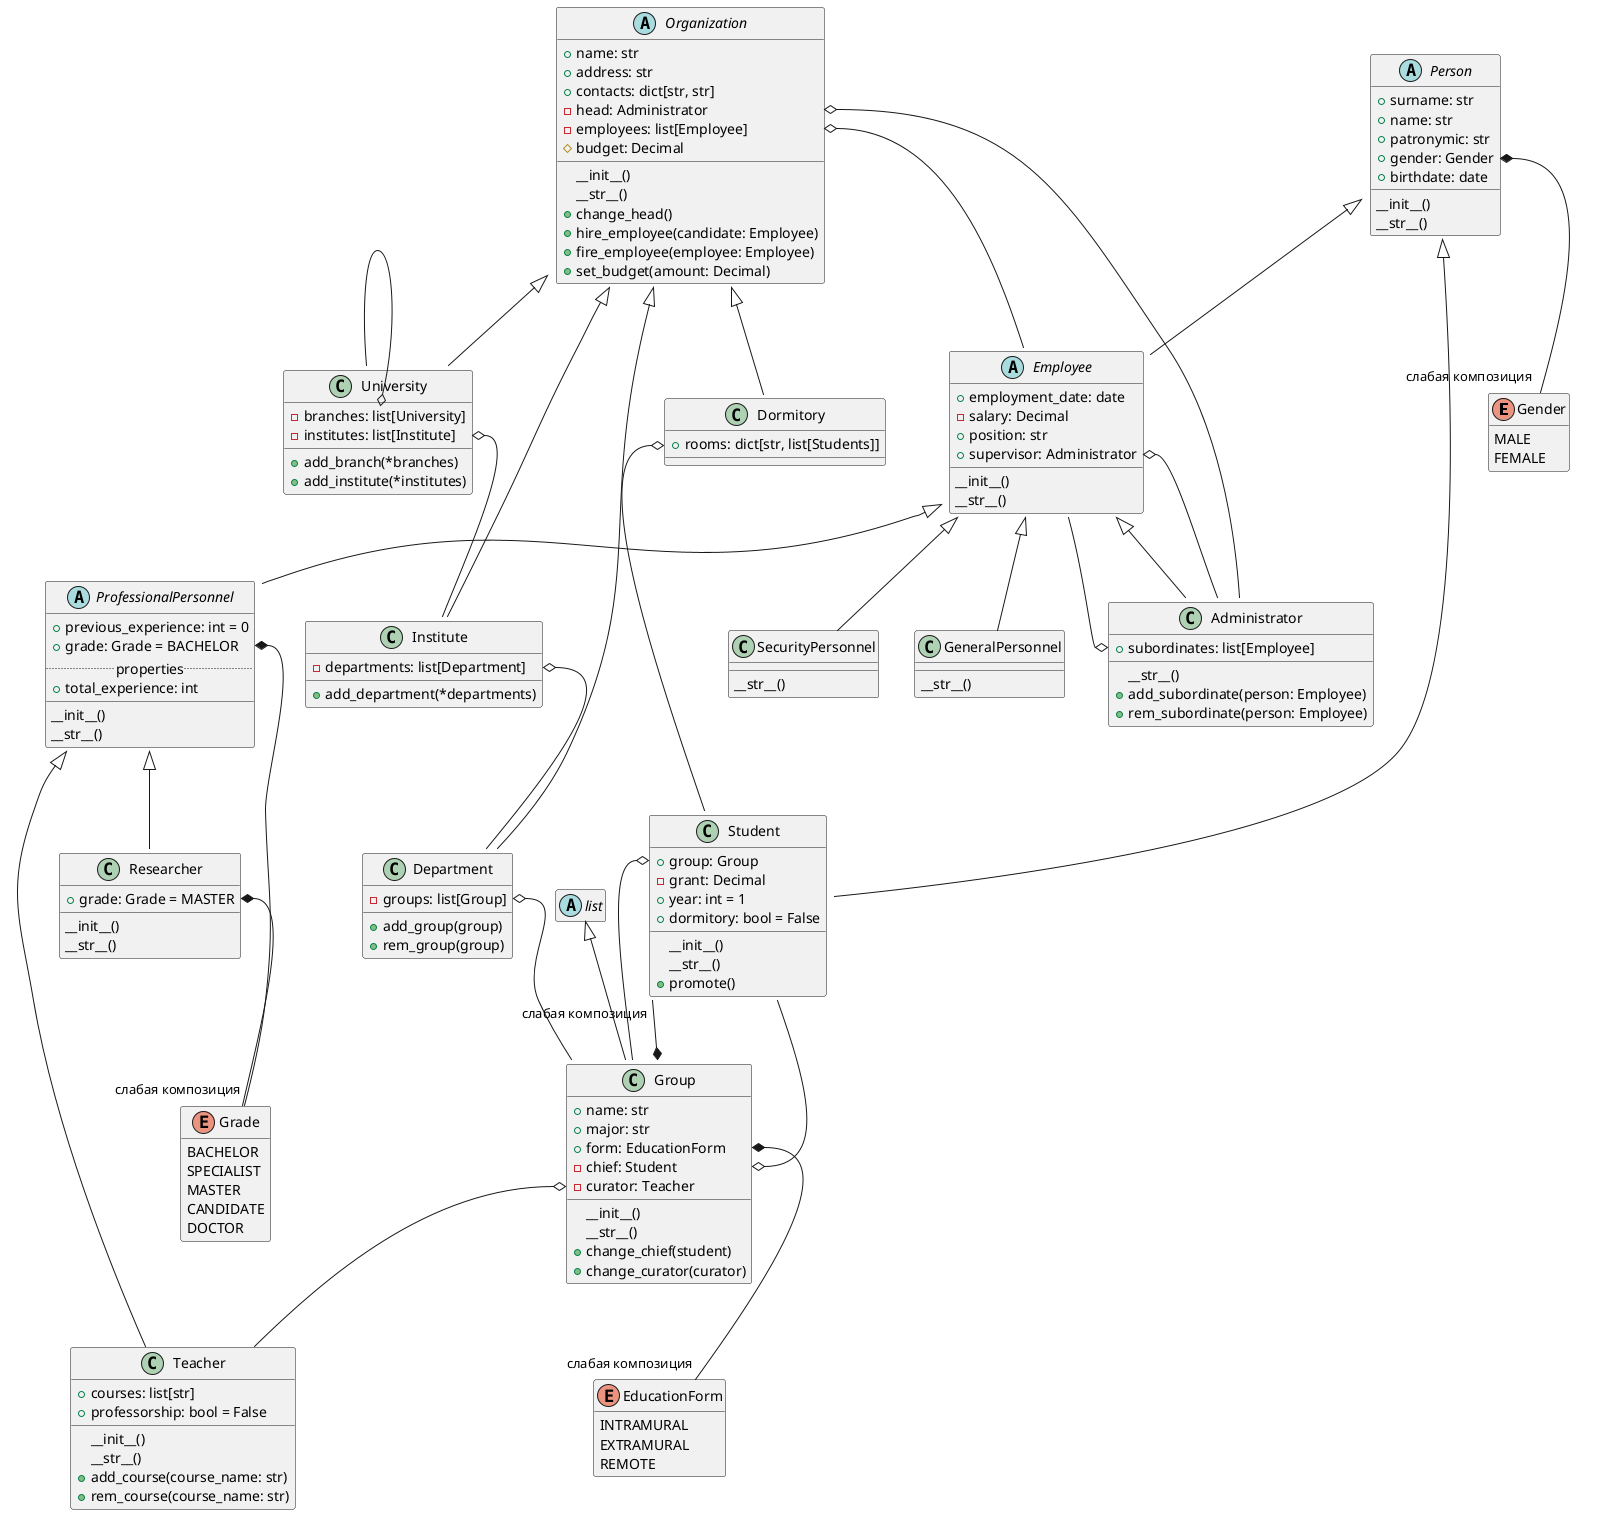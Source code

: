 @startuml

hide enum empty members

enum Gender {
    MALE
    FEMALE
}

enum Grade {
    BACHELOR
    SPECIALIST
    MASTER
    CANDIDATE
    DOCTOR
}

enum EducationForm {
    INTRAMURAL
    EXTRAMURAL
    REMOTE
}


abstract class Organization {
    +name: str
    +address: str
    +contacts: dict[str, str]
    -head: Administrator
    -employees: list[Employee]
    #budget: Decimal
    __init__()
    __str__()
    +change_head()
    +hire_employee(candidate: Employee)
    +fire_employee(employee: Employee)
    +set_budget(amount: Decimal)
}
Organization <|-- University
Organization <|-- Dormitory
Organization <|-- Institute
Organization <|-- Department
Organization::head o-- Administrator
Organization::employees o-- Employee


class University {
    -branches: list[University]
    -institutes: list[Institute]
    +add_branch(*branches)
    +add_institute(*institutes)
}
University::branches o-- University
University::institutes o-- Institute


class Dormitory {
    +rooms: dict[str, list[Students]]
}
Dormitory::rooms o-- Student


class Institute {
    -departments: list[Department]
    +add_department(*departments)
}
Institute::departments o-- Department


class Department {
    -groups: list[Group]
    +add_group(group)
    +rem_group(group)
}
Department::groups o-- Group


abstract class list
hide list empty members
list <|-- Group


class Group {
    +name: str
    +major: str
    +form: EducationForm
    -chief: Student
    -curator: Teacher
    __init__()
    __str__()
    +change_chief(student)
    +change_curator(curator)
}
Group *-- "слабая композиция" Student
Group::form *-- "слабая композиция" EducationForm
Group::chief o-- Student
Group::curator o-- Teacher


class Student {
    +group: Group
    -grant: Decimal
    +year: int = 1
    +dormitory: bool = False
    __init__()
    __str__()
    +promote()
}
Student::group o-- Group


class Teacher {
    +courses: list[str]
    +professorship: bool = False
    __init__()
    __str__()
    +add_course(course_name: str)
    +rem_course(course_name: str)
}


class Researcher {
    +grade: Grade = MASTER
    __init__()
    __str__()
}
Researcher::grade *-- Grade


abstract class ProfessionalPersonnel {
    +previous_experience: int = 0
    +grade: Grade = BACHELOR
    .. properties ..
    +total_experience: int
    __
    __init__()
    __str__()
}
ProfessionalPersonnel <|-- Teacher
ProfessionalPersonnel <|-- Researcher
ProfessionalPersonnel::grade *-- "слабая композиция" Grade


class Administrator {
    +subordinates: list[Employee]
    __str__()
    +add_subordinate(person: Employee)
    +rem_subordinate(person: Employee)
}
Administrator::subordinates o-- Employee


class SecurityPersonnel
SecurityPersonnel : __str__()


class GeneralPersonnel
GeneralPersonnel : __str__()


abstract class Employee {
    +employment_date: date
    -salary: Decimal
    +position: str
    +supervisor: Administrator
    __init__()
    __str__()
}
Employee <|-- GeneralPersonnel
Employee <|-- SecurityPersonnel
Employee <|-- Administrator
Employee <|-- ProfessionalPersonnel
Employee::supervisor o-- Administrator


abstract class Person {
    +surname: str
    +name: str
    +patronymic: str
    +gender: Gender
    +birthdate: date
    __init__()
    __str__()
}
Person <|-- Student
Person <|-- Employee
Person::gender *-- "слабая композиция" Gender
'note bottom of Person
'    Все атрибуты задаются
'    с помощью параметров
'    конструктора
'end note

@enduml